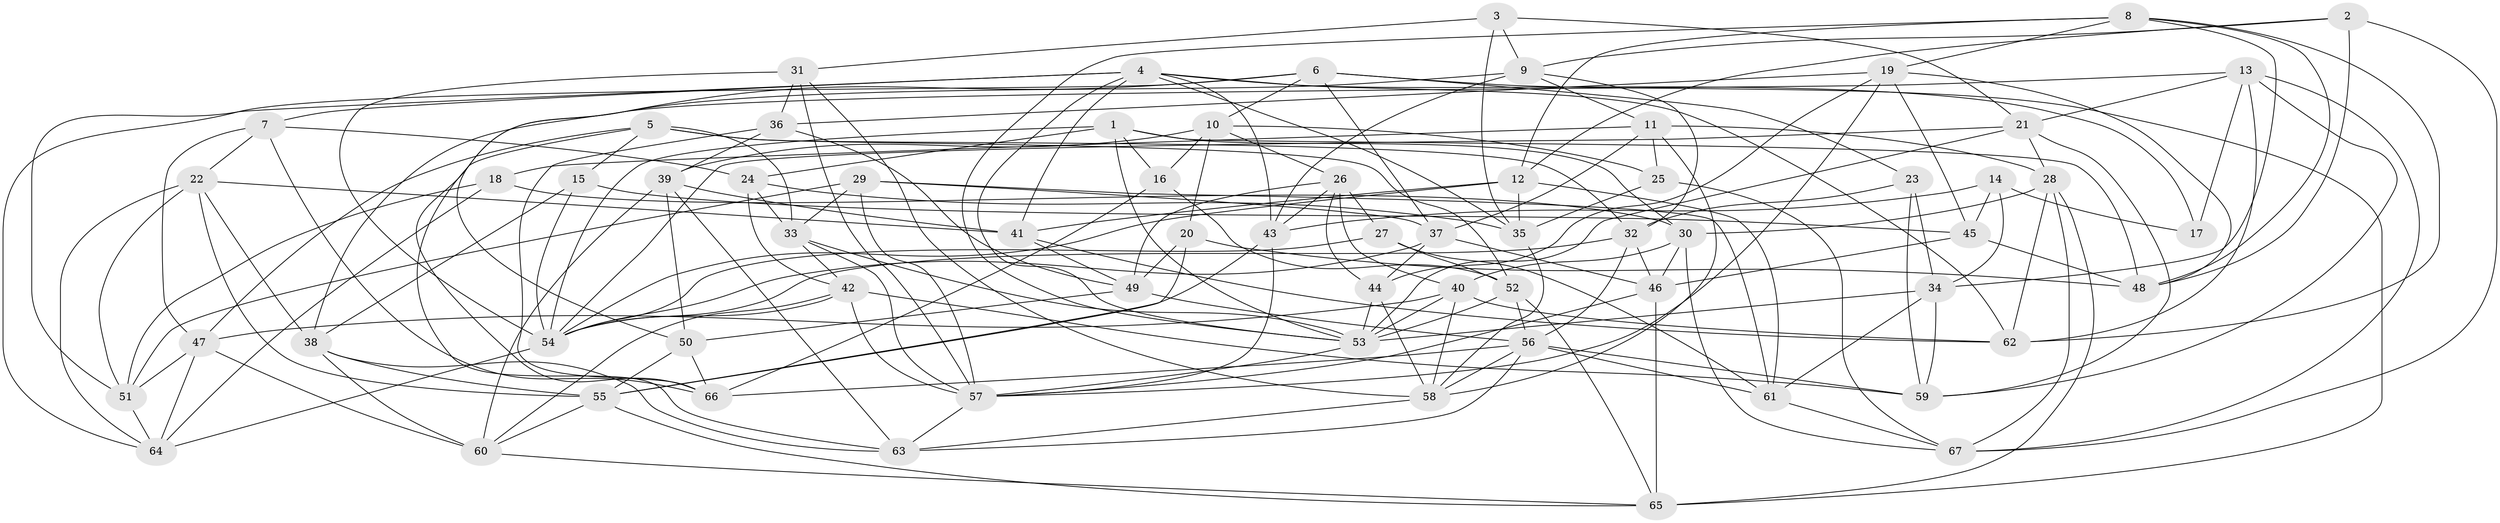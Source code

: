 // original degree distribution, {4: 1.0}
// Generated by graph-tools (version 1.1) at 2025/26/03/09/25 03:26:58]
// undirected, 67 vertices, 194 edges
graph export_dot {
graph [start="1"]
  node [color=gray90,style=filled];
  1;
  2;
  3;
  4;
  5;
  6;
  7;
  8;
  9;
  10;
  11;
  12;
  13;
  14;
  15;
  16;
  17;
  18;
  19;
  20;
  21;
  22;
  23;
  24;
  25;
  26;
  27;
  28;
  29;
  30;
  31;
  32;
  33;
  34;
  35;
  36;
  37;
  38;
  39;
  40;
  41;
  42;
  43;
  44;
  45;
  46;
  47;
  48;
  49;
  50;
  51;
  52;
  53;
  54;
  55;
  56;
  57;
  58;
  59;
  60;
  61;
  62;
  63;
  64;
  65;
  66;
  67;
  1 -- 16 [weight=1.0];
  1 -- 24 [weight=1.0];
  1 -- 30 [weight=1.0];
  1 -- 48 [weight=1.0];
  1 -- 53 [weight=1.0];
  1 -- 54 [weight=1.0];
  2 -- 9 [weight=1.0];
  2 -- 12 [weight=1.0];
  2 -- 48 [weight=1.0];
  2 -- 67 [weight=1.0];
  3 -- 9 [weight=1.0];
  3 -- 21 [weight=1.0];
  3 -- 31 [weight=1.0];
  3 -- 35 [weight=1.0];
  4 -- 7 [weight=1.0];
  4 -- 17 [weight=1.0];
  4 -- 35 [weight=1.0];
  4 -- 41 [weight=1.0];
  4 -- 43 [weight=1.0];
  4 -- 51 [weight=1.0];
  4 -- 53 [weight=1.0];
  4 -- 62 [weight=1.0];
  5 -- 15 [weight=1.0];
  5 -- 32 [weight=1.0];
  5 -- 33 [weight=1.0];
  5 -- 47 [weight=1.0];
  5 -- 52 [weight=1.0];
  5 -- 63 [weight=1.0];
  6 -- 10 [weight=1.0];
  6 -- 23 [weight=1.0];
  6 -- 37 [weight=1.0];
  6 -- 50 [weight=1.0];
  6 -- 64 [weight=1.0];
  6 -- 65 [weight=1.0];
  7 -- 22 [weight=1.0];
  7 -- 24 [weight=2.0];
  7 -- 47 [weight=1.0];
  7 -- 66 [weight=1.0];
  8 -- 12 [weight=1.0];
  8 -- 19 [weight=1.0];
  8 -- 34 [weight=1.0];
  8 -- 48 [weight=1.0];
  8 -- 53 [weight=1.0];
  8 -- 62 [weight=1.0];
  9 -- 11 [weight=1.0];
  9 -- 32 [weight=1.0];
  9 -- 43 [weight=1.0];
  9 -- 66 [weight=1.0];
  10 -- 16 [weight=1.0];
  10 -- 20 [weight=1.0];
  10 -- 25 [weight=1.0];
  10 -- 26 [weight=1.0];
  10 -- 39 [weight=1.0];
  11 -- 18 [weight=1.0];
  11 -- 25 [weight=1.0];
  11 -- 28 [weight=1.0];
  11 -- 37 [weight=1.0];
  11 -- 58 [weight=1.0];
  12 -- 35 [weight=1.0];
  12 -- 41 [weight=1.0];
  12 -- 54 [weight=1.0];
  12 -- 61 [weight=1.0];
  13 -- 17 [weight=1.0];
  13 -- 21 [weight=1.0];
  13 -- 38 [weight=1.0];
  13 -- 59 [weight=1.0];
  13 -- 62 [weight=1.0];
  13 -- 67 [weight=1.0];
  14 -- 17 [weight=2.0];
  14 -- 34 [weight=1.0];
  14 -- 43 [weight=1.0];
  14 -- 45 [weight=2.0];
  15 -- 38 [weight=1.0];
  15 -- 45 [weight=1.0];
  15 -- 54 [weight=1.0];
  16 -- 52 [weight=1.0];
  16 -- 66 [weight=1.0];
  18 -- 30 [weight=1.0];
  18 -- 51 [weight=1.0];
  18 -- 64 [weight=1.0];
  19 -- 36 [weight=1.0];
  19 -- 44 [weight=1.0];
  19 -- 45 [weight=1.0];
  19 -- 48 [weight=1.0];
  19 -- 57 [weight=1.0];
  20 -- 48 [weight=1.0];
  20 -- 49 [weight=1.0];
  20 -- 55 [weight=1.0];
  21 -- 28 [weight=1.0];
  21 -- 53 [weight=1.0];
  21 -- 54 [weight=1.0];
  21 -- 59 [weight=1.0];
  22 -- 38 [weight=1.0];
  22 -- 41 [weight=1.0];
  22 -- 51 [weight=1.0];
  22 -- 55 [weight=1.0];
  22 -- 64 [weight=1.0];
  23 -- 32 [weight=1.0];
  23 -- 34 [weight=1.0];
  23 -- 59 [weight=1.0];
  24 -- 33 [weight=1.0];
  24 -- 35 [weight=1.0];
  24 -- 42 [weight=1.0];
  25 -- 35 [weight=1.0];
  25 -- 67 [weight=1.0];
  26 -- 27 [weight=1.0];
  26 -- 40 [weight=1.0];
  26 -- 43 [weight=1.0];
  26 -- 44 [weight=1.0];
  26 -- 49 [weight=1.0];
  27 -- 52 [weight=1.0];
  27 -- 54 [weight=1.0];
  27 -- 61 [weight=1.0];
  28 -- 30 [weight=1.0];
  28 -- 62 [weight=1.0];
  28 -- 65 [weight=1.0];
  28 -- 67 [weight=1.0];
  29 -- 33 [weight=1.0];
  29 -- 37 [weight=1.0];
  29 -- 51 [weight=1.0];
  29 -- 57 [weight=2.0];
  29 -- 61 [weight=1.0];
  30 -- 40 [weight=1.0];
  30 -- 46 [weight=1.0];
  30 -- 67 [weight=1.0];
  31 -- 36 [weight=2.0];
  31 -- 54 [weight=1.0];
  31 -- 57 [weight=1.0];
  31 -- 58 [weight=1.0];
  32 -- 46 [weight=1.0];
  32 -- 54 [weight=1.0];
  32 -- 56 [weight=1.0];
  33 -- 42 [weight=1.0];
  33 -- 53 [weight=1.0];
  33 -- 57 [weight=1.0];
  34 -- 53 [weight=1.0];
  34 -- 59 [weight=1.0];
  34 -- 61 [weight=1.0];
  35 -- 58 [weight=1.0];
  36 -- 39 [weight=1.0];
  36 -- 49 [weight=1.0];
  36 -- 66 [weight=1.0];
  37 -- 44 [weight=1.0];
  37 -- 46 [weight=1.0];
  37 -- 54 [weight=1.0];
  38 -- 55 [weight=1.0];
  38 -- 60 [weight=1.0];
  38 -- 63 [weight=1.0];
  39 -- 41 [weight=1.0];
  39 -- 50 [weight=1.0];
  39 -- 60 [weight=1.0];
  39 -- 63 [weight=1.0];
  40 -- 47 [weight=1.0];
  40 -- 53 [weight=1.0];
  40 -- 58 [weight=1.0];
  40 -- 62 [weight=1.0];
  41 -- 49 [weight=1.0];
  41 -- 62 [weight=1.0];
  42 -- 54 [weight=1.0];
  42 -- 57 [weight=1.0];
  42 -- 59 [weight=1.0];
  42 -- 60 [weight=1.0];
  43 -- 55 [weight=1.0];
  43 -- 57 [weight=1.0];
  44 -- 53 [weight=1.0];
  44 -- 58 [weight=2.0];
  45 -- 46 [weight=1.0];
  45 -- 48 [weight=1.0];
  46 -- 57 [weight=1.0];
  46 -- 65 [weight=1.0];
  47 -- 51 [weight=1.0];
  47 -- 60 [weight=1.0];
  47 -- 64 [weight=1.0];
  49 -- 50 [weight=1.0];
  49 -- 56 [weight=1.0];
  50 -- 55 [weight=2.0];
  50 -- 66 [weight=1.0];
  51 -- 64 [weight=1.0];
  52 -- 53 [weight=1.0];
  52 -- 56 [weight=1.0];
  52 -- 65 [weight=1.0];
  53 -- 57 [weight=1.0];
  54 -- 64 [weight=1.0];
  55 -- 60 [weight=1.0];
  55 -- 65 [weight=1.0];
  56 -- 58 [weight=1.0];
  56 -- 59 [weight=1.0];
  56 -- 61 [weight=1.0];
  56 -- 63 [weight=1.0];
  56 -- 66 [weight=1.0];
  57 -- 63 [weight=1.0];
  58 -- 63 [weight=1.0];
  60 -- 65 [weight=1.0];
  61 -- 67 [weight=1.0];
}
